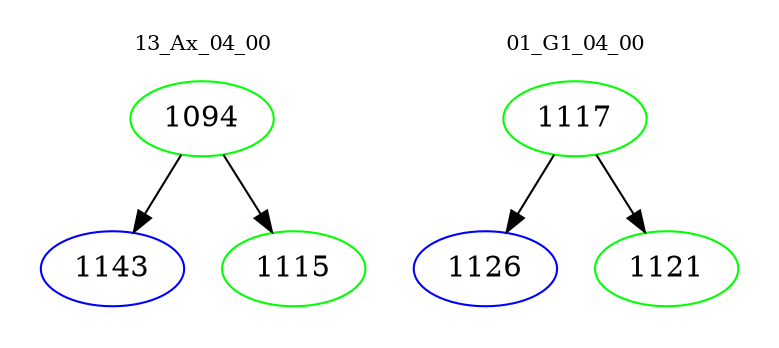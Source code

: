 digraph{
subgraph cluster_0 {
color = white
label = "13_Ax_04_00";
fontsize=10;
T0_1094 [label="1094", color="green"]
T0_1094 -> T0_1143 [color="black"]
T0_1143 [label="1143", color="blue"]
T0_1094 -> T0_1115 [color="black"]
T0_1115 [label="1115", color="green"]
}
subgraph cluster_1 {
color = white
label = "01_G1_04_00";
fontsize=10;
T1_1117 [label="1117", color="green"]
T1_1117 -> T1_1126 [color="black"]
T1_1126 [label="1126", color="blue"]
T1_1117 -> T1_1121 [color="black"]
T1_1121 [label="1121", color="green"]
}
}
